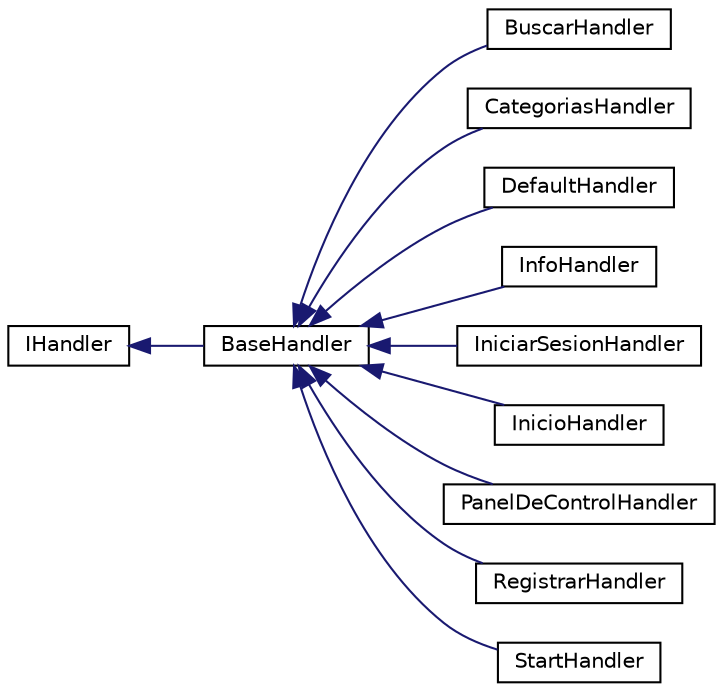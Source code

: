 digraph "Graphical Class Hierarchy"
{
 // INTERACTIVE_SVG=YES
 // LATEX_PDF_SIZE
  edge [fontname="Helvetica",fontsize="10",labelfontname="Helvetica",labelfontsize="10"];
  node [fontname="Helvetica",fontsize="10",shape=record];
  rankdir="LR";
  Node0 [label="IHandler",height=0.2,width=0.4,color="black", fillcolor="white", style="filled",URL="$interfaceIHandler.html",tooltip="Interfaz para implementar el patrón Chain of Responsibility. En ese patrón se pasa un mensaje a travé..."];
  Node0 -> Node1 [dir="back",color="midnightblue",fontsize="10",style="solid",fontname="Helvetica"];
  Node1 [label="BaseHandler",height=0.2,width=0.4,color="black", fillcolor="white", style="filled",URL="$classBaseHandler.html",tooltip="Clase base para implementar el patrón Chain of Responsibility. En ese patrón se pasa un mensaje a tra..."];
  Node1 -> Node2 [dir="back",color="midnightblue",fontsize="10",style="solid",fontname="Helvetica"];
  Node2 [label="BuscarHandler",height=0.2,width=0.4,color="black", fillcolor="white", style="filled",URL="$classBuscarHandler.html",tooltip="Muestra una lista de OfertaDeServicio disponibles según su ID y el trabajo. El usuario puede seleccio..."];
  Node1 -> Node3 [dir="back",color="midnightblue",fontsize="10",style="solid",fontname="Helvetica"];
  Node3 [label="CategoriasHandler",height=0.2,width=0.4,color="black", fillcolor="white", style="filled",URL="$classCategoriasHandler.html",tooltip="IHandler del patrón Chain of Responsibility que implementa lee la palabra categoria/s y muestra al us..."];
  Node1 -> Node4 [dir="back",color="midnightblue",fontsize="10",style="solid",fontname="Helvetica"];
  Node4 [label="DefaultHandler",height=0.2,width=0.4,color="black", fillcolor="white", style="filled",URL="$classDefaultHandler.html",tooltip="IHandler \"default\", procesa una respuesta a cualquier mensaje que no lo haga otro handler."];
  Node1 -> Node5 [dir="back",color="midnightblue",fontsize="10",style="solid",fontname="Helvetica"];
  Node5 [label="InfoHandler",height=0.2,width=0.4,color="black", fillcolor="white", style="filled",URL="$classInfoHandler.html",tooltip="Un \"handler\" del patrón Chain of Responsibility que lee el comando \"info\"."];
  Node1 -> Node6 [dir="back",color="midnightblue",fontsize="10",style="solid",fontname="Helvetica"];
  Node6 [label="IniciarSesionHandler",height=0.2,width=0.4,color="black", fillcolor="white", style="filled",URL="$classIniciarSesionHandler.html",tooltip="Solicita al usuario su Nick y su Contraseña y si coinciden con la base de datos pasa a InicioHandler."];
  Node1 -> Node7 [dir="back",color="midnightblue",fontsize="10",style="solid",fontname="Helvetica"];
  Node7 [label="InicioHandler",height=0.2,width=0.4,color="black", fillcolor="white", style="filled",URL="$classInicioHandler.html",tooltip="Dependiendo del TipoDeUsuario del Usuario muestra distintas opciones. Para un Trabajador muestra Ofer..."];
  Node1 -> Node8 [dir="back",color="midnightblue",fontsize="10",style="solid",fontname="Helvetica"];
  Node8 [label="PanelDeControlHandler",height=0.2,width=0.4,color="black", fillcolor="white", style="filled",URL="$classPanelDeControlHandler.html",tooltip="Se fija si el Telegram ID de la persona corresponde a un administrador y le pide su contraseña de adm..."];
  Node1 -> Node9 [dir="back",color="midnightblue",fontsize="10",style="solid",fontname="Helvetica"];
  Node9 [label="RegistrarHandler",height=0.2,width=0.4,color="black", fillcolor="white", style="filled",URL="$classRegistrarHandler.html",tooltip="Handler para manejar el ingreso de datos del Usuario."];
  Node1 -> Node10 [dir="back",color="midnightblue",fontsize="10",style="solid",fontname="Helvetica"];
  Node10 [label="StartHandler",height=0.2,width=0.4,color="black", fillcolor="white", style="filled",URL="$classStartHandler.html",tooltip="Un \"handler\" del patrón Chain of Responsibility que lee la palabra \"start\", o el comando /start,..."];
}
